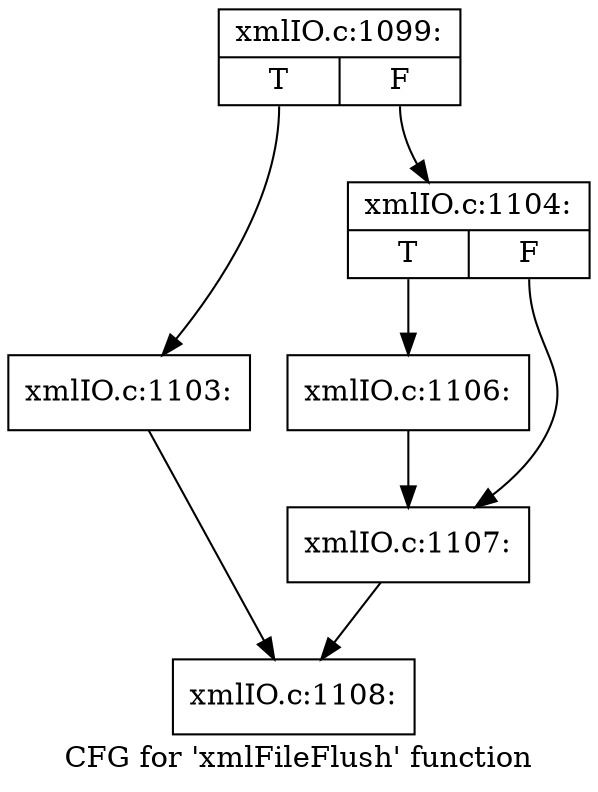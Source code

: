 digraph "CFG for 'xmlFileFlush' function" {
	label="CFG for 'xmlFileFlush' function";

	Node0x5300550 [shape=record,label="{xmlIO.c:1099:|{<s0>T|<s1>F}}"];
	Node0x5300550:s0 -> Node0x5300aa0;
	Node0x5300550:s1 -> Node0x5300af0;
	Node0x5300aa0 [shape=record,label="{xmlIO.c:1103:}"];
	Node0x5300aa0 -> Node0x53006b0;
	Node0x5300af0 [shape=record,label="{xmlIO.c:1104:|{<s0>T|<s1>F}}"];
	Node0x5300af0:s0 -> Node0x53eafb0;
	Node0x5300af0:s1 -> Node0x53eb000;
	Node0x53eafb0 [shape=record,label="{xmlIO.c:1106:}"];
	Node0x53eafb0 -> Node0x53eb000;
	Node0x53eb000 [shape=record,label="{xmlIO.c:1107:}"];
	Node0x53eb000 -> Node0x53006b0;
	Node0x53006b0 [shape=record,label="{xmlIO.c:1108:}"];
}

